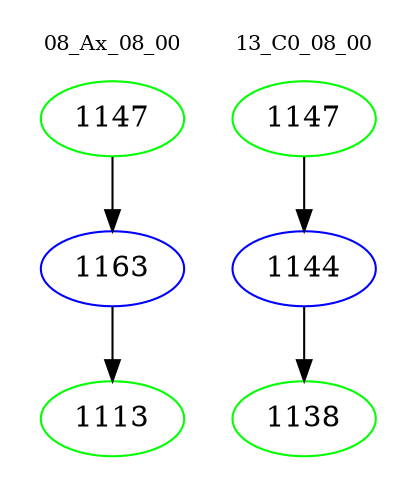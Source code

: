 digraph{
subgraph cluster_0 {
color = white
label = "08_Ax_08_00";
fontsize=10;
T0_1147 [label="1147", color="green"]
T0_1147 -> T0_1163 [color="black"]
T0_1163 [label="1163", color="blue"]
T0_1163 -> T0_1113 [color="black"]
T0_1113 [label="1113", color="green"]
}
subgraph cluster_1 {
color = white
label = "13_C0_08_00";
fontsize=10;
T1_1147 [label="1147", color="green"]
T1_1147 -> T1_1144 [color="black"]
T1_1144 [label="1144", color="blue"]
T1_1144 -> T1_1138 [color="black"]
T1_1138 [label="1138", color="green"]
}
}

